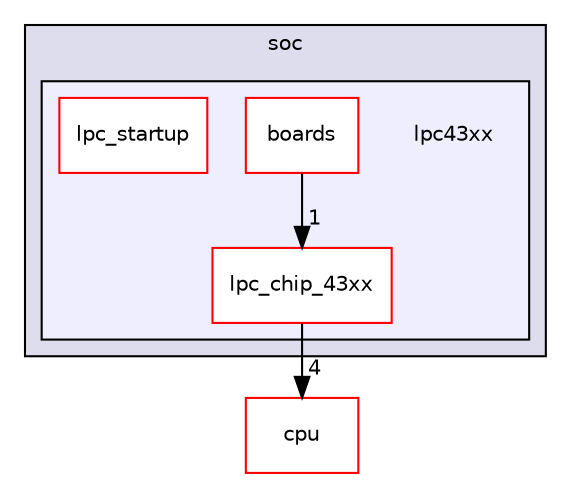 digraph "muju/externals/base/soc/lpc43xx" {
  compound=true
  node [ fontsize="10", fontname="Helvetica"];
  edge [ labelfontsize="10", labelfontname="Helvetica"];
  subgraph clusterdir_0b841e36a59cee30c118b68737c2184b {
    graph [ bgcolor="#ddddee", pencolor="black", label="soc" fontname="Helvetica", fontsize="10", URL="dir_0b841e36a59cee30c118b68737c2184b.html"]
  subgraph clusterdir_dfec0b345460144aed1519f795ee1f52 {
    graph [ bgcolor="#eeeeff", pencolor="black", label="" URL="dir_dfec0b345460144aed1519f795ee1f52.html"];
    dir_dfec0b345460144aed1519f795ee1f52 [shape=plaintext label="lpc43xx"];
    dir_48cd1af68eaa6e15d687d7ecee8d08b7 [shape=box label="boards" color="red" fillcolor="white" style="filled" URL="dir_48cd1af68eaa6e15d687d7ecee8d08b7.html"];
    dir_b88a78d1581bf098e52b184247b64f14 [shape=box label="lpc_chip_43xx" color="red" fillcolor="white" style="filled" URL="dir_b88a78d1581bf098e52b184247b64f14.html"];
    dir_4b2f1549d42bc656506da98c5078f045 [shape=box label="lpc_startup" color="red" fillcolor="white" style="filled" URL="dir_4b2f1549d42bc656506da98c5078f045.html"];
  }
  }
  dir_5605cd359a4e69632ec7c4a9a45cc4b2 [shape=box label="cpu" fillcolor="white" style="filled" color="red" URL="dir_5605cd359a4e69632ec7c4a9a45cc4b2.html"];
  dir_48cd1af68eaa6e15d687d7ecee8d08b7->dir_b88a78d1581bf098e52b184247b64f14 [headlabel="1", labeldistance=1.5 headhref="dir_000046_000048.html"];
  dir_b88a78d1581bf098e52b184247b64f14->dir_5605cd359a4e69632ec7c4a9a45cc4b2 [headlabel="4", labeldistance=1.5 headhref="dir_000048_000037.html"];
}
